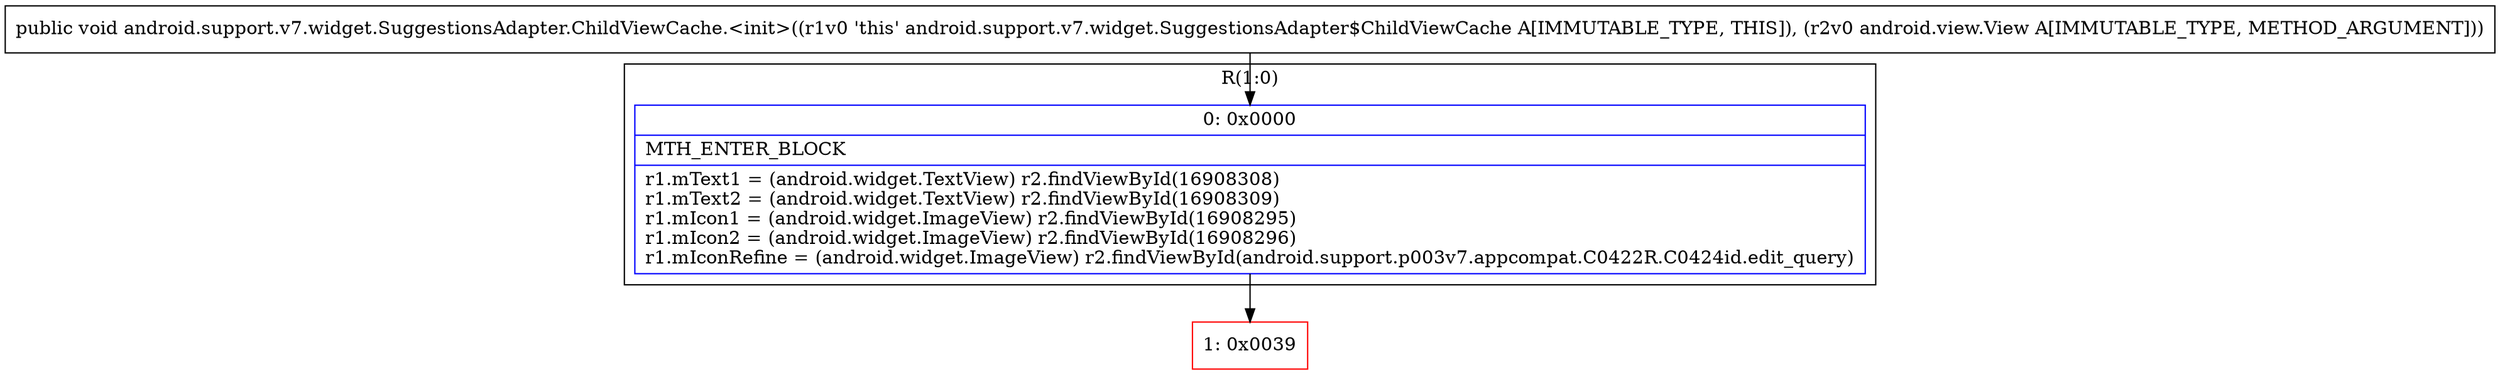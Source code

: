 digraph "CFG forandroid.support.v7.widget.SuggestionsAdapter.ChildViewCache.\<init\>(Landroid\/view\/View;)V" {
subgraph cluster_Region_1074982017 {
label = "R(1:0)";
node [shape=record,color=blue];
Node_0 [shape=record,label="{0\:\ 0x0000|MTH_ENTER_BLOCK\l|r1.mText1 = (android.widget.TextView) r2.findViewById(16908308)\lr1.mText2 = (android.widget.TextView) r2.findViewById(16908309)\lr1.mIcon1 = (android.widget.ImageView) r2.findViewById(16908295)\lr1.mIcon2 = (android.widget.ImageView) r2.findViewById(16908296)\lr1.mIconRefine = (android.widget.ImageView) r2.findViewById(android.support.p003v7.appcompat.C0422R.C0424id.edit_query)\l}"];
}
Node_1 [shape=record,color=red,label="{1\:\ 0x0039}"];
MethodNode[shape=record,label="{public void android.support.v7.widget.SuggestionsAdapter.ChildViewCache.\<init\>((r1v0 'this' android.support.v7.widget.SuggestionsAdapter$ChildViewCache A[IMMUTABLE_TYPE, THIS]), (r2v0 android.view.View A[IMMUTABLE_TYPE, METHOD_ARGUMENT])) }"];
MethodNode -> Node_0;
Node_0 -> Node_1;
}

